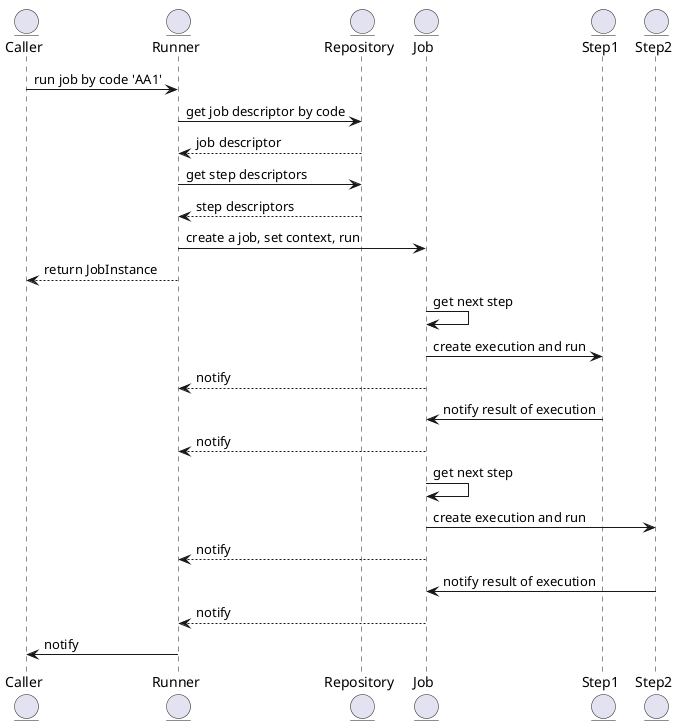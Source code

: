 @startuml

entity Caller
entity Runner
entity Repository
entity Job
entity Step1
entity Step2

Caller -> Runner : run job by code 'AA1'
Runner -> Repository : get job descriptor by code
Repository --> Runner : job descriptor
Runner -> Repository : get step descriptors
Repository --> Runner : step descriptors
Runner -> Job : create a job, set context, run
Runner --> Caller : return JobInstance
Job -> Job : get next step
Job -> Step1 : create execution and run
Job --> Runner : notify
Step1 -> Job : notify result of execution
Job --> Runner : notify
Job -> Job : get next step
Job -> Step2 : create execution and run
Job --> Runner : notify
Step2 -> Job : notify result of execution
Job --> Runner : notify
Runner -> Caller : notify

@enduml